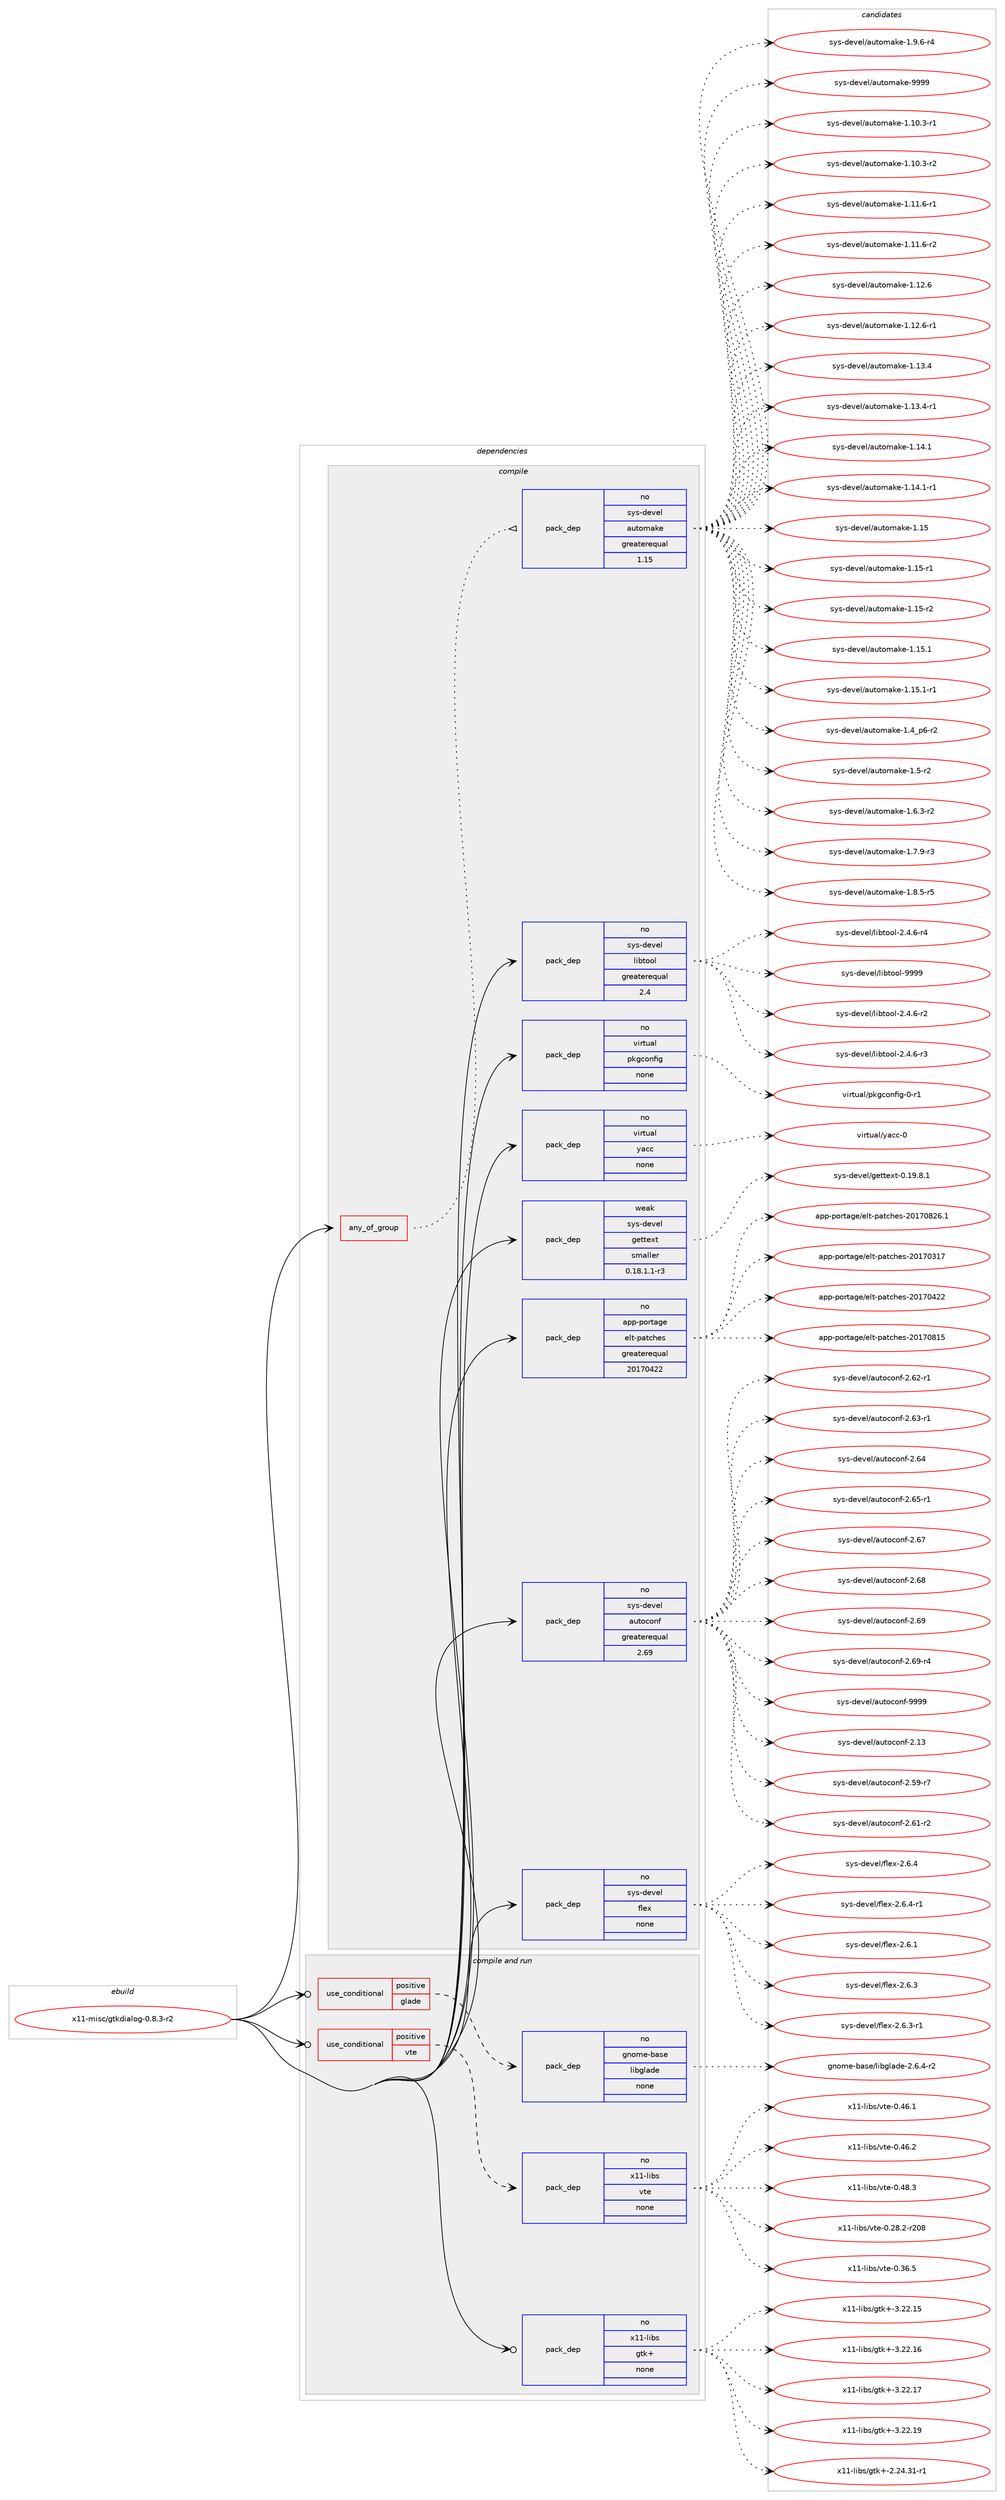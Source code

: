 digraph prolog {

# *************
# Graph options
# *************

newrank=true;
concentrate=true;
compound=true;
graph [rankdir=LR,fontname=Helvetica,fontsize=10,ranksep=1.5];#, ranksep=2.5, nodesep=0.2];
edge  [arrowhead=vee];
node  [fontname=Helvetica,fontsize=10];

# **********
# The ebuild
# **********

subgraph cluster_leftcol {
color=gray;
rank=same;
label=<<i>ebuild</i>>;
id [label="x11-misc/gtkdialog-0.8.3-r2", color=red, width=4, href="../x11-misc/gtkdialog-0.8.3-r2.svg"];
}

# ****************
# The dependencies
# ****************

subgraph cluster_midcol {
color=gray;
label=<<i>dependencies</i>>;
subgraph cluster_compile {
fillcolor="#eeeeee";
style=filled;
label=<<i>compile</i>>;
subgraph any9456 {
dependency522333 [label=<<TABLE BORDER="0" CELLBORDER="1" CELLSPACING="0" CELLPADDING="4"><TR><TD CELLPADDING="10">any_of_group</TD></TR></TABLE>>, shape=none, color=red];subgraph pack389446 {
dependency522334 [label=<<TABLE BORDER="0" CELLBORDER="1" CELLSPACING="0" CELLPADDING="4" WIDTH="220"><TR><TD ROWSPAN="6" CELLPADDING="30">pack_dep</TD></TR><TR><TD WIDTH="110">no</TD></TR><TR><TD>sys-devel</TD></TR><TR><TD>automake</TD></TR><TR><TD>greaterequal</TD></TR><TR><TD>1.15</TD></TR></TABLE>>, shape=none, color=blue];
}
dependency522333:e -> dependency522334:w [weight=20,style="dotted",arrowhead="oinv"];
}
id:e -> dependency522333:w [weight=20,style="solid",arrowhead="vee"];
subgraph pack389447 {
dependency522335 [label=<<TABLE BORDER="0" CELLBORDER="1" CELLSPACING="0" CELLPADDING="4" WIDTH="220"><TR><TD ROWSPAN="6" CELLPADDING="30">pack_dep</TD></TR><TR><TD WIDTH="110">no</TD></TR><TR><TD>app-portage</TD></TR><TR><TD>elt-patches</TD></TR><TR><TD>greaterequal</TD></TR><TR><TD>20170422</TD></TR></TABLE>>, shape=none, color=blue];
}
id:e -> dependency522335:w [weight=20,style="solid",arrowhead="vee"];
subgraph pack389448 {
dependency522336 [label=<<TABLE BORDER="0" CELLBORDER="1" CELLSPACING="0" CELLPADDING="4" WIDTH="220"><TR><TD ROWSPAN="6" CELLPADDING="30">pack_dep</TD></TR><TR><TD WIDTH="110">no</TD></TR><TR><TD>sys-devel</TD></TR><TR><TD>autoconf</TD></TR><TR><TD>greaterequal</TD></TR><TR><TD>2.69</TD></TR></TABLE>>, shape=none, color=blue];
}
id:e -> dependency522336:w [weight=20,style="solid",arrowhead="vee"];
subgraph pack389449 {
dependency522337 [label=<<TABLE BORDER="0" CELLBORDER="1" CELLSPACING="0" CELLPADDING="4" WIDTH="220"><TR><TD ROWSPAN="6" CELLPADDING="30">pack_dep</TD></TR><TR><TD WIDTH="110">no</TD></TR><TR><TD>sys-devel</TD></TR><TR><TD>flex</TD></TR><TR><TD>none</TD></TR><TR><TD></TD></TR></TABLE>>, shape=none, color=blue];
}
id:e -> dependency522337:w [weight=20,style="solid",arrowhead="vee"];
subgraph pack389450 {
dependency522338 [label=<<TABLE BORDER="0" CELLBORDER="1" CELLSPACING="0" CELLPADDING="4" WIDTH="220"><TR><TD ROWSPAN="6" CELLPADDING="30">pack_dep</TD></TR><TR><TD WIDTH="110">no</TD></TR><TR><TD>sys-devel</TD></TR><TR><TD>libtool</TD></TR><TR><TD>greaterequal</TD></TR><TR><TD>2.4</TD></TR></TABLE>>, shape=none, color=blue];
}
id:e -> dependency522338:w [weight=20,style="solid",arrowhead="vee"];
subgraph pack389451 {
dependency522339 [label=<<TABLE BORDER="0" CELLBORDER="1" CELLSPACING="0" CELLPADDING="4" WIDTH="220"><TR><TD ROWSPAN="6" CELLPADDING="30">pack_dep</TD></TR><TR><TD WIDTH="110">no</TD></TR><TR><TD>virtual</TD></TR><TR><TD>pkgconfig</TD></TR><TR><TD>none</TD></TR><TR><TD></TD></TR></TABLE>>, shape=none, color=blue];
}
id:e -> dependency522339:w [weight=20,style="solid",arrowhead="vee"];
subgraph pack389452 {
dependency522340 [label=<<TABLE BORDER="0" CELLBORDER="1" CELLSPACING="0" CELLPADDING="4" WIDTH="220"><TR><TD ROWSPAN="6" CELLPADDING="30">pack_dep</TD></TR><TR><TD WIDTH="110">no</TD></TR><TR><TD>virtual</TD></TR><TR><TD>yacc</TD></TR><TR><TD>none</TD></TR><TR><TD></TD></TR></TABLE>>, shape=none, color=blue];
}
id:e -> dependency522340:w [weight=20,style="solid",arrowhead="vee"];
subgraph pack389453 {
dependency522341 [label=<<TABLE BORDER="0" CELLBORDER="1" CELLSPACING="0" CELLPADDING="4" WIDTH="220"><TR><TD ROWSPAN="6" CELLPADDING="30">pack_dep</TD></TR><TR><TD WIDTH="110">weak</TD></TR><TR><TD>sys-devel</TD></TR><TR><TD>gettext</TD></TR><TR><TD>smaller</TD></TR><TR><TD>0.18.1.1-r3</TD></TR></TABLE>>, shape=none, color=blue];
}
id:e -> dependency522341:w [weight=20,style="solid",arrowhead="vee"];
}
subgraph cluster_compileandrun {
fillcolor="#eeeeee";
style=filled;
label=<<i>compile and run</i>>;
subgraph cond123088 {
dependency522342 [label=<<TABLE BORDER="0" CELLBORDER="1" CELLSPACING="0" CELLPADDING="4"><TR><TD ROWSPAN="3" CELLPADDING="10">use_conditional</TD></TR><TR><TD>positive</TD></TR><TR><TD>glade</TD></TR></TABLE>>, shape=none, color=red];
subgraph pack389454 {
dependency522343 [label=<<TABLE BORDER="0" CELLBORDER="1" CELLSPACING="0" CELLPADDING="4" WIDTH="220"><TR><TD ROWSPAN="6" CELLPADDING="30">pack_dep</TD></TR><TR><TD WIDTH="110">no</TD></TR><TR><TD>gnome-base</TD></TR><TR><TD>libglade</TD></TR><TR><TD>none</TD></TR><TR><TD></TD></TR></TABLE>>, shape=none, color=blue];
}
dependency522342:e -> dependency522343:w [weight=20,style="dashed",arrowhead="vee"];
}
id:e -> dependency522342:w [weight=20,style="solid",arrowhead="odotvee"];
subgraph cond123089 {
dependency522344 [label=<<TABLE BORDER="0" CELLBORDER="1" CELLSPACING="0" CELLPADDING="4"><TR><TD ROWSPAN="3" CELLPADDING="10">use_conditional</TD></TR><TR><TD>positive</TD></TR><TR><TD>vte</TD></TR></TABLE>>, shape=none, color=red];
subgraph pack389455 {
dependency522345 [label=<<TABLE BORDER="0" CELLBORDER="1" CELLSPACING="0" CELLPADDING="4" WIDTH="220"><TR><TD ROWSPAN="6" CELLPADDING="30">pack_dep</TD></TR><TR><TD WIDTH="110">no</TD></TR><TR><TD>x11-libs</TD></TR><TR><TD>vte</TD></TR><TR><TD>none</TD></TR><TR><TD></TD></TR></TABLE>>, shape=none, color=blue];
}
dependency522344:e -> dependency522345:w [weight=20,style="dashed",arrowhead="vee"];
}
id:e -> dependency522344:w [weight=20,style="solid",arrowhead="odotvee"];
subgraph pack389456 {
dependency522346 [label=<<TABLE BORDER="0" CELLBORDER="1" CELLSPACING="0" CELLPADDING="4" WIDTH="220"><TR><TD ROWSPAN="6" CELLPADDING="30">pack_dep</TD></TR><TR><TD WIDTH="110">no</TD></TR><TR><TD>x11-libs</TD></TR><TR><TD>gtk+</TD></TR><TR><TD>none</TD></TR><TR><TD></TD></TR></TABLE>>, shape=none, color=blue];
}
id:e -> dependency522346:w [weight=20,style="solid",arrowhead="odotvee"];
}
subgraph cluster_run {
fillcolor="#eeeeee";
style=filled;
label=<<i>run</i>>;
}
}

# **************
# The candidates
# **************

subgraph cluster_choices {
rank=same;
color=gray;
label=<<i>candidates</i>>;

subgraph choice389446 {
color=black;
nodesep=1;
choice11512111545100101118101108479711711611110997107101454946494846514511449 [label="sys-devel/automake-1.10.3-r1", color=red, width=4,href="../sys-devel/automake-1.10.3-r1.svg"];
choice11512111545100101118101108479711711611110997107101454946494846514511450 [label="sys-devel/automake-1.10.3-r2", color=red, width=4,href="../sys-devel/automake-1.10.3-r2.svg"];
choice11512111545100101118101108479711711611110997107101454946494946544511449 [label="sys-devel/automake-1.11.6-r1", color=red, width=4,href="../sys-devel/automake-1.11.6-r1.svg"];
choice11512111545100101118101108479711711611110997107101454946494946544511450 [label="sys-devel/automake-1.11.6-r2", color=red, width=4,href="../sys-devel/automake-1.11.6-r2.svg"];
choice1151211154510010111810110847971171161111099710710145494649504654 [label="sys-devel/automake-1.12.6", color=red, width=4,href="../sys-devel/automake-1.12.6.svg"];
choice11512111545100101118101108479711711611110997107101454946495046544511449 [label="sys-devel/automake-1.12.6-r1", color=red, width=4,href="../sys-devel/automake-1.12.6-r1.svg"];
choice1151211154510010111810110847971171161111099710710145494649514652 [label="sys-devel/automake-1.13.4", color=red, width=4,href="../sys-devel/automake-1.13.4.svg"];
choice11512111545100101118101108479711711611110997107101454946495146524511449 [label="sys-devel/automake-1.13.4-r1", color=red, width=4,href="../sys-devel/automake-1.13.4-r1.svg"];
choice1151211154510010111810110847971171161111099710710145494649524649 [label="sys-devel/automake-1.14.1", color=red, width=4,href="../sys-devel/automake-1.14.1.svg"];
choice11512111545100101118101108479711711611110997107101454946495246494511449 [label="sys-devel/automake-1.14.1-r1", color=red, width=4,href="../sys-devel/automake-1.14.1-r1.svg"];
choice115121115451001011181011084797117116111109971071014549464953 [label="sys-devel/automake-1.15", color=red, width=4,href="../sys-devel/automake-1.15.svg"];
choice1151211154510010111810110847971171161111099710710145494649534511449 [label="sys-devel/automake-1.15-r1", color=red, width=4,href="../sys-devel/automake-1.15-r1.svg"];
choice1151211154510010111810110847971171161111099710710145494649534511450 [label="sys-devel/automake-1.15-r2", color=red, width=4,href="../sys-devel/automake-1.15-r2.svg"];
choice1151211154510010111810110847971171161111099710710145494649534649 [label="sys-devel/automake-1.15.1", color=red, width=4,href="../sys-devel/automake-1.15.1.svg"];
choice11512111545100101118101108479711711611110997107101454946495346494511449 [label="sys-devel/automake-1.15.1-r1", color=red, width=4,href="../sys-devel/automake-1.15.1-r1.svg"];
choice115121115451001011181011084797117116111109971071014549465295112544511450 [label="sys-devel/automake-1.4_p6-r2", color=red, width=4,href="../sys-devel/automake-1.4_p6-r2.svg"];
choice11512111545100101118101108479711711611110997107101454946534511450 [label="sys-devel/automake-1.5-r2", color=red, width=4,href="../sys-devel/automake-1.5-r2.svg"];
choice115121115451001011181011084797117116111109971071014549465446514511450 [label="sys-devel/automake-1.6.3-r2", color=red, width=4,href="../sys-devel/automake-1.6.3-r2.svg"];
choice115121115451001011181011084797117116111109971071014549465546574511451 [label="sys-devel/automake-1.7.9-r3", color=red, width=4,href="../sys-devel/automake-1.7.9-r3.svg"];
choice115121115451001011181011084797117116111109971071014549465646534511453 [label="sys-devel/automake-1.8.5-r5", color=red, width=4,href="../sys-devel/automake-1.8.5-r5.svg"];
choice115121115451001011181011084797117116111109971071014549465746544511452 [label="sys-devel/automake-1.9.6-r4", color=red, width=4,href="../sys-devel/automake-1.9.6-r4.svg"];
choice115121115451001011181011084797117116111109971071014557575757 [label="sys-devel/automake-9999", color=red, width=4,href="../sys-devel/automake-9999.svg"];
dependency522334:e -> choice11512111545100101118101108479711711611110997107101454946494846514511449:w [style=dotted,weight="100"];
dependency522334:e -> choice11512111545100101118101108479711711611110997107101454946494846514511450:w [style=dotted,weight="100"];
dependency522334:e -> choice11512111545100101118101108479711711611110997107101454946494946544511449:w [style=dotted,weight="100"];
dependency522334:e -> choice11512111545100101118101108479711711611110997107101454946494946544511450:w [style=dotted,weight="100"];
dependency522334:e -> choice1151211154510010111810110847971171161111099710710145494649504654:w [style=dotted,weight="100"];
dependency522334:e -> choice11512111545100101118101108479711711611110997107101454946495046544511449:w [style=dotted,weight="100"];
dependency522334:e -> choice1151211154510010111810110847971171161111099710710145494649514652:w [style=dotted,weight="100"];
dependency522334:e -> choice11512111545100101118101108479711711611110997107101454946495146524511449:w [style=dotted,weight="100"];
dependency522334:e -> choice1151211154510010111810110847971171161111099710710145494649524649:w [style=dotted,weight="100"];
dependency522334:e -> choice11512111545100101118101108479711711611110997107101454946495246494511449:w [style=dotted,weight="100"];
dependency522334:e -> choice115121115451001011181011084797117116111109971071014549464953:w [style=dotted,weight="100"];
dependency522334:e -> choice1151211154510010111810110847971171161111099710710145494649534511449:w [style=dotted,weight="100"];
dependency522334:e -> choice1151211154510010111810110847971171161111099710710145494649534511450:w [style=dotted,weight="100"];
dependency522334:e -> choice1151211154510010111810110847971171161111099710710145494649534649:w [style=dotted,weight="100"];
dependency522334:e -> choice11512111545100101118101108479711711611110997107101454946495346494511449:w [style=dotted,weight="100"];
dependency522334:e -> choice115121115451001011181011084797117116111109971071014549465295112544511450:w [style=dotted,weight="100"];
dependency522334:e -> choice11512111545100101118101108479711711611110997107101454946534511450:w [style=dotted,weight="100"];
dependency522334:e -> choice115121115451001011181011084797117116111109971071014549465446514511450:w [style=dotted,weight="100"];
dependency522334:e -> choice115121115451001011181011084797117116111109971071014549465546574511451:w [style=dotted,weight="100"];
dependency522334:e -> choice115121115451001011181011084797117116111109971071014549465646534511453:w [style=dotted,weight="100"];
dependency522334:e -> choice115121115451001011181011084797117116111109971071014549465746544511452:w [style=dotted,weight="100"];
dependency522334:e -> choice115121115451001011181011084797117116111109971071014557575757:w [style=dotted,weight="100"];
}
subgraph choice389447 {
color=black;
nodesep=1;
choice97112112451121111141169710310147101108116451129711699104101115455048495548514955 [label="app-portage/elt-patches-20170317", color=red, width=4,href="../app-portage/elt-patches-20170317.svg"];
choice97112112451121111141169710310147101108116451129711699104101115455048495548525050 [label="app-portage/elt-patches-20170422", color=red, width=4,href="../app-portage/elt-patches-20170422.svg"];
choice97112112451121111141169710310147101108116451129711699104101115455048495548564953 [label="app-portage/elt-patches-20170815", color=red, width=4,href="../app-portage/elt-patches-20170815.svg"];
choice971121124511211111411697103101471011081164511297116991041011154550484955485650544649 [label="app-portage/elt-patches-20170826.1", color=red, width=4,href="../app-portage/elt-patches-20170826.1.svg"];
dependency522335:e -> choice97112112451121111141169710310147101108116451129711699104101115455048495548514955:w [style=dotted,weight="100"];
dependency522335:e -> choice97112112451121111141169710310147101108116451129711699104101115455048495548525050:w [style=dotted,weight="100"];
dependency522335:e -> choice97112112451121111141169710310147101108116451129711699104101115455048495548564953:w [style=dotted,weight="100"];
dependency522335:e -> choice971121124511211111411697103101471011081164511297116991041011154550484955485650544649:w [style=dotted,weight="100"];
}
subgraph choice389448 {
color=black;
nodesep=1;
choice115121115451001011181011084797117116111991111101024550464951 [label="sys-devel/autoconf-2.13", color=red, width=4,href="../sys-devel/autoconf-2.13.svg"];
choice1151211154510010111810110847971171161119911111010245504653574511455 [label="sys-devel/autoconf-2.59-r7", color=red, width=4,href="../sys-devel/autoconf-2.59-r7.svg"];
choice1151211154510010111810110847971171161119911111010245504654494511450 [label="sys-devel/autoconf-2.61-r2", color=red, width=4,href="../sys-devel/autoconf-2.61-r2.svg"];
choice1151211154510010111810110847971171161119911111010245504654504511449 [label="sys-devel/autoconf-2.62-r1", color=red, width=4,href="../sys-devel/autoconf-2.62-r1.svg"];
choice1151211154510010111810110847971171161119911111010245504654514511449 [label="sys-devel/autoconf-2.63-r1", color=red, width=4,href="../sys-devel/autoconf-2.63-r1.svg"];
choice115121115451001011181011084797117116111991111101024550465452 [label="sys-devel/autoconf-2.64", color=red, width=4,href="../sys-devel/autoconf-2.64.svg"];
choice1151211154510010111810110847971171161119911111010245504654534511449 [label="sys-devel/autoconf-2.65-r1", color=red, width=4,href="../sys-devel/autoconf-2.65-r1.svg"];
choice115121115451001011181011084797117116111991111101024550465455 [label="sys-devel/autoconf-2.67", color=red, width=4,href="../sys-devel/autoconf-2.67.svg"];
choice115121115451001011181011084797117116111991111101024550465456 [label="sys-devel/autoconf-2.68", color=red, width=4,href="../sys-devel/autoconf-2.68.svg"];
choice115121115451001011181011084797117116111991111101024550465457 [label="sys-devel/autoconf-2.69", color=red, width=4,href="../sys-devel/autoconf-2.69.svg"];
choice1151211154510010111810110847971171161119911111010245504654574511452 [label="sys-devel/autoconf-2.69-r4", color=red, width=4,href="../sys-devel/autoconf-2.69-r4.svg"];
choice115121115451001011181011084797117116111991111101024557575757 [label="sys-devel/autoconf-9999", color=red, width=4,href="../sys-devel/autoconf-9999.svg"];
dependency522336:e -> choice115121115451001011181011084797117116111991111101024550464951:w [style=dotted,weight="100"];
dependency522336:e -> choice1151211154510010111810110847971171161119911111010245504653574511455:w [style=dotted,weight="100"];
dependency522336:e -> choice1151211154510010111810110847971171161119911111010245504654494511450:w [style=dotted,weight="100"];
dependency522336:e -> choice1151211154510010111810110847971171161119911111010245504654504511449:w [style=dotted,weight="100"];
dependency522336:e -> choice1151211154510010111810110847971171161119911111010245504654514511449:w [style=dotted,weight="100"];
dependency522336:e -> choice115121115451001011181011084797117116111991111101024550465452:w [style=dotted,weight="100"];
dependency522336:e -> choice1151211154510010111810110847971171161119911111010245504654534511449:w [style=dotted,weight="100"];
dependency522336:e -> choice115121115451001011181011084797117116111991111101024550465455:w [style=dotted,weight="100"];
dependency522336:e -> choice115121115451001011181011084797117116111991111101024550465456:w [style=dotted,weight="100"];
dependency522336:e -> choice115121115451001011181011084797117116111991111101024550465457:w [style=dotted,weight="100"];
dependency522336:e -> choice1151211154510010111810110847971171161119911111010245504654574511452:w [style=dotted,weight="100"];
dependency522336:e -> choice115121115451001011181011084797117116111991111101024557575757:w [style=dotted,weight="100"];
}
subgraph choice389449 {
color=black;
nodesep=1;
choice1151211154510010111810110847102108101120455046544649 [label="sys-devel/flex-2.6.1", color=red, width=4,href="../sys-devel/flex-2.6.1.svg"];
choice1151211154510010111810110847102108101120455046544651 [label="sys-devel/flex-2.6.3", color=red, width=4,href="../sys-devel/flex-2.6.3.svg"];
choice11512111545100101118101108471021081011204550465446514511449 [label="sys-devel/flex-2.6.3-r1", color=red, width=4,href="../sys-devel/flex-2.6.3-r1.svg"];
choice1151211154510010111810110847102108101120455046544652 [label="sys-devel/flex-2.6.4", color=red, width=4,href="../sys-devel/flex-2.6.4.svg"];
choice11512111545100101118101108471021081011204550465446524511449 [label="sys-devel/flex-2.6.4-r1", color=red, width=4,href="../sys-devel/flex-2.6.4-r1.svg"];
dependency522337:e -> choice1151211154510010111810110847102108101120455046544649:w [style=dotted,weight="100"];
dependency522337:e -> choice1151211154510010111810110847102108101120455046544651:w [style=dotted,weight="100"];
dependency522337:e -> choice11512111545100101118101108471021081011204550465446514511449:w [style=dotted,weight="100"];
dependency522337:e -> choice1151211154510010111810110847102108101120455046544652:w [style=dotted,weight="100"];
dependency522337:e -> choice11512111545100101118101108471021081011204550465446524511449:w [style=dotted,weight="100"];
}
subgraph choice389450 {
color=black;
nodesep=1;
choice1151211154510010111810110847108105981161111111084550465246544511450 [label="sys-devel/libtool-2.4.6-r2", color=red, width=4,href="../sys-devel/libtool-2.4.6-r2.svg"];
choice1151211154510010111810110847108105981161111111084550465246544511451 [label="sys-devel/libtool-2.4.6-r3", color=red, width=4,href="../sys-devel/libtool-2.4.6-r3.svg"];
choice1151211154510010111810110847108105981161111111084550465246544511452 [label="sys-devel/libtool-2.4.6-r4", color=red, width=4,href="../sys-devel/libtool-2.4.6-r4.svg"];
choice1151211154510010111810110847108105981161111111084557575757 [label="sys-devel/libtool-9999", color=red, width=4,href="../sys-devel/libtool-9999.svg"];
dependency522338:e -> choice1151211154510010111810110847108105981161111111084550465246544511450:w [style=dotted,weight="100"];
dependency522338:e -> choice1151211154510010111810110847108105981161111111084550465246544511451:w [style=dotted,weight="100"];
dependency522338:e -> choice1151211154510010111810110847108105981161111111084550465246544511452:w [style=dotted,weight="100"];
dependency522338:e -> choice1151211154510010111810110847108105981161111111084557575757:w [style=dotted,weight="100"];
}
subgraph choice389451 {
color=black;
nodesep=1;
choice11810511411611797108471121071039911111010210510345484511449 [label="virtual/pkgconfig-0-r1", color=red, width=4,href="../virtual/pkgconfig-0-r1.svg"];
dependency522339:e -> choice11810511411611797108471121071039911111010210510345484511449:w [style=dotted,weight="100"];
}
subgraph choice389452 {
color=black;
nodesep=1;
choice11810511411611797108471219799994548 [label="virtual/yacc-0", color=red, width=4,href="../virtual/yacc-0.svg"];
dependency522340:e -> choice11810511411611797108471219799994548:w [style=dotted,weight="100"];
}
subgraph choice389453 {
color=black;
nodesep=1;
choice1151211154510010111810110847103101116116101120116454846495746564649 [label="sys-devel/gettext-0.19.8.1", color=red, width=4,href="../sys-devel/gettext-0.19.8.1.svg"];
dependency522341:e -> choice1151211154510010111810110847103101116116101120116454846495746564649:w [style=dotted,weight="100"];
}
subgraph choice389454 {
color=black;
nodesep=1;
choice1031101111091014598971151014710810598103108971001014550465446524511450 [label="gnome-base/libglade-2.6.4-r2", color=red, width=4,href="../gnome-base/libglade-2.6.4-r2.svg"];
dependency522343:e -> choice1031101111091014598971151014710810598103108971001014550465446524511450:w [style=dotted,weight="100"];
}
subgraph choice389455 {
color=black;
nodesep=1;
choice12049494510810598115471181161014548465056465045114504856 [label="x11-libs/vte-0.28.2-r208", color=red, width=4,href="../x11-libs/vte-0.28.2-r208.svg"];
choice120494945108105981154711811610145484651544653 [label="x11-libs/vte-0.36.5", color=red, width=4,href="../x11-libs/vte-0.36.5.svg"];
choice120494945108105981154711811610145484652544649 [label="x11-libs/vte-0.46.1", color=red, width=4,href="../x11-libs/vte-0.46.1.svg"];
choice120494945108105981154711811610145484652544650 [label="x11-libs/vte-0.46.2", color=red, width=4,href="../x11-libs/vte-0.46.2.svg"];
choice120494945108105981154711811610145484652564651 [label="x11-libs/vte-0.48.3", color=red, width=4,href="../x11-libs/vte-0.48.3.svg"];
dependency522345:e -> choice12049494510810598115471181161014548465056465045114504856:w [style=dotted,weight="100"];
dependency522345:e -> choice120494945108105981154711811610145484651544653:w [style=dotted,weight="100"];
dependency522345:e -> choice120494945108105981154711811610145484652544649:w [style=dotted,weight="100"];
dependency522345:e -> choice120494945108105981154711811610145484652544650:w [style=dotted,weight="100"];
dependency522345:e -> choice120494945108105981154711811610145484652564651:w [style=dotted,weight="100"];
}
subgraph choice389456 {
color=black;
nodesep=1;
choice12049494510810598115471031161074345504650524651494511449 [label="x11-libs/gtk+-2.24.31-r1", color=red, width=4,href="../x11-libs/gtk+-2.24.31-r1.svg"];
choice1204949451081059811547103116107434551465050464953 [label="x11-libs/gtk+-3.22.15", color=red, width=4,href="../x11-libs/gtk+-3.22.15.svg"];
choice1204949451081059811547103116107434551465050464954 [label="x11-libs/gtk+-3.22.16", color=red, width=4,href="../x11-libs/gtk+-3.22.16.svg"];
choice1204949451081059811547103116107434551465050464955 [label="x11-libs/gtk+-3.22.17", color=red, width=4,href="../x11-libs/gtk+-3.22.17.svg"];
choice1204949451081059811547103116107434551465050464957 [label="x11-libs/gtk+-3.22.19", color=red, width=4,href="../x11-libs/gtk+-3.22.19.svg"];
dependency522346:e -> choice12049494510810598115471031161074345504650524651494511449:w [style=dotted,weight="100"];
dependency522346:e -> choice1204949451081059811547103116107434551465050464953:w [style=dotted,weight="100"];
dependency522346:e -> choice1204949451081059811547103116107434551465050464954:w [style=dotted,weight="100"];
dependency522346:e -> choice1204949451081059811547103116107434551465050464955:w [style=dotted,weight="100"];
dependency522346:e -> choice1204949451081059811547103116107434551465050464957:w [style=dotted,weight="100"];
}
}

}
